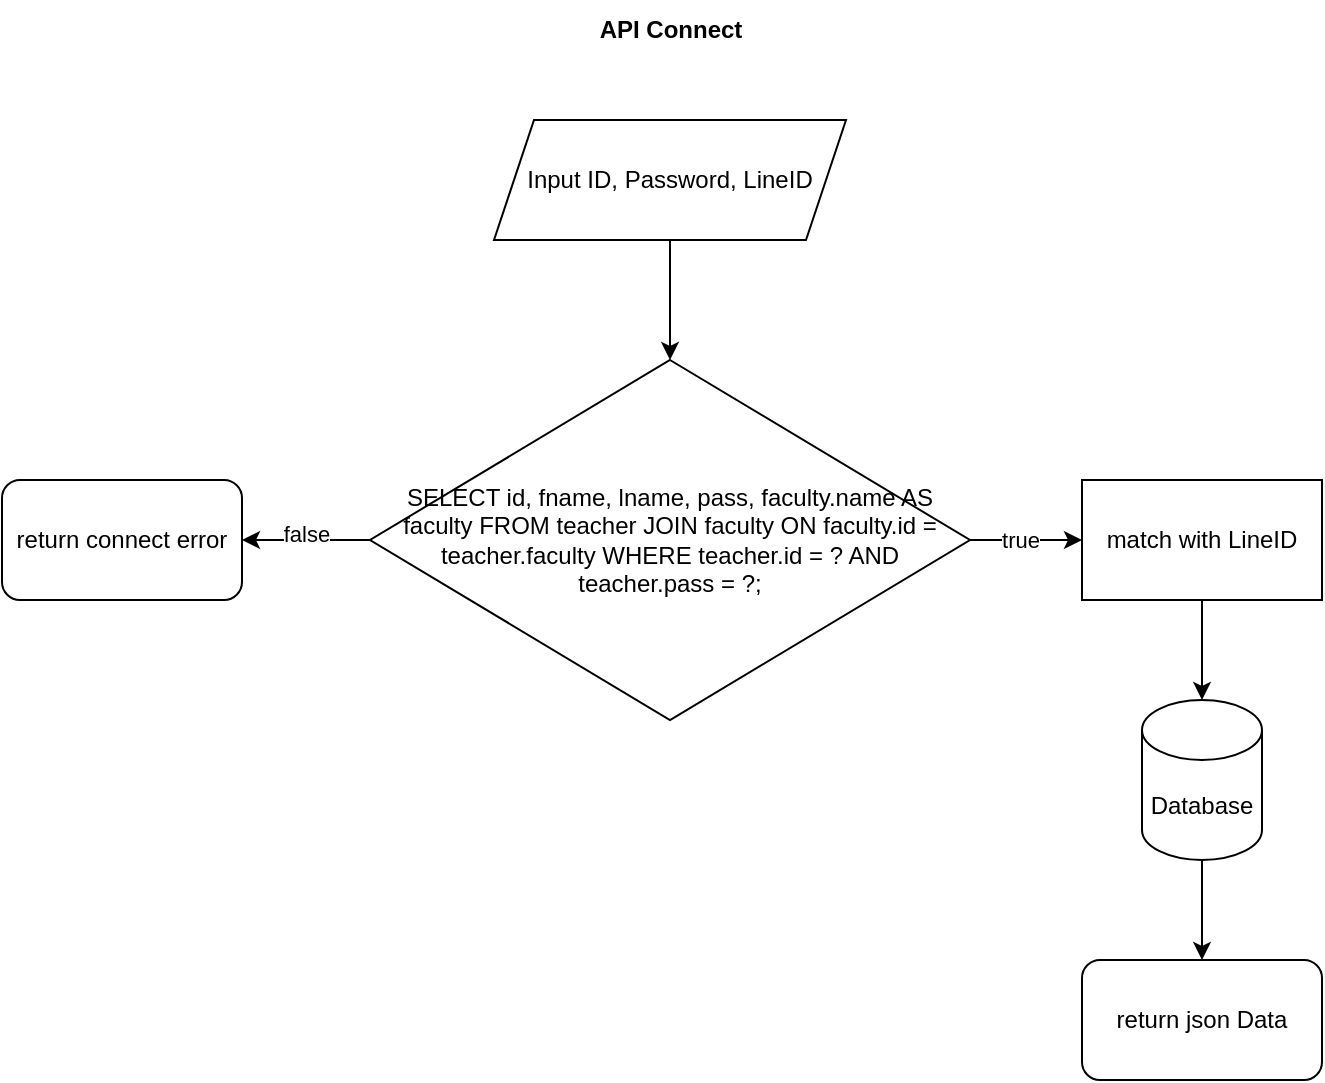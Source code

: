 <mxfile version="22.1.0" type="github" pages="7">
  <diagram id="C5RBs43oDa-KdzZeNtuy" name="Connect">
    <mxGraphModel dx="1389" dy="759" grid="1" gridSize="10" guides="1" tooltips="1" connect="1" arrows="1" fold="1" page="1" pageScale="1" pageWidth="827" pageHeight="1169" math="0" shadow="0">
      <root>
        <mxCell id="WIyWlLk6GJQsqaUBKTNV-0" />
        <mxCell id="WIyWlLk6GJQsqaUBKTNV-1" parent="WIyWlLk6GJQsqaUBKTNV-0" />
        <mxCell id="P8qQa0Uv3kvbBCocTu0W-0" value="API Connect" style="text;html=1;align=center;verticalAlign=middle;resizable=0;points=[];autosize=1;strokeColor=none;fillColor=none;fontStyle=1" vertex="1" parent="WIyWlLk6GJQsqaUBKTNV-1">
          <mxGeometry x="369" y="40" width="90" height="30" as="geometry" />
        </mxCell>
        <mxCell id="P8qQa0Uv3kvbBCocTu0W-5" style="edgeStyle=orthogonalEdgeStyle;rounded=0;orthogonalLoop=1;jettySize=auto;html=1;exitX=0.5;exitY=1;exitDx=0;exitDy=0;entryX=0.5;entryY=0;entryDx=0;entryDy=0;" edge="1" parent="WIyWlLk6GJQsqaUBKTNV-1" source="P8qQa0Uv3kvbBCocTu0W-1" target="P8qQa0Uv3kvbBCocTu0W-6">
          <mxGeometry relative="1" as="geometry">
            <mxPoint x="414" y="200" as="targetPoint" />
          </mxGeometry>
        </mxCell>
        <mxCell id="P8qQa0Uv3kvbBCocTu0W-1" value="Input ID, Password, LineID" style="shape=parallelogram;perimeter=parallelogramPerimeter;whiteSpace=wrap;html=1;fixedSize=1;" vertex="1" parent="WIyWlLk6GJQsqaUBKTNV-1">
          <mxGeometry x="326" y="100" width="176" height="60" as="geometry" />
        </mxCell>
        <mxCell id="P8qQa0Uv3kvbBCocTu0W-11" style="edgeStyle=orthogonalEdgeStyle;rounded=0;orthogonalLoop=1;jettySize=auto;html=1;exitX=0;exitY=0.5;exitDx=0;exitDy=0;entryX=1;entryY=0.5;entryDx=0;entryDy=0;" edge="1" parent="WIyWlLk6GJQsqaUBKTNV-1" source="P8qQa0Uv3kvbBCocTu0W-6" target="P8qQa0Uv3kvbBCocTu0W-9">
          <mxGeometry relative="1" as="geometry" />
        </mxCell>
        <mxCell id="P8qQa0Uv3kvbBCocTu0W-12" value="false" style="edgeLabel;html=1;align=center;verticalAlign=middle;resizable=0;points=[];" vertex="1" connectable="0" parent="P8qQa0Uv3kvbBCocTu0W-11">
          <mxGeometry x="0.006" y="-3" relative="1" as="geometry">
            <mxPoint as="offset" />
          </mxGeometry>
        </mxCell>
        <mxCell id="P8qQa0Uv3kvbBCocTu0W-14" style="edgeStyle=orthogonalEdgeStyle;rounded=0;orthogonalLoop=1;jettySize=auto;html=1;exitX=1;exitY=0.5;exitDx=0;exitDy=0;entryX=0;entryY=0.5;entryDx=0;entryDy=0;" edge="1" parent="WIyWlLk6GJQsqaUBKTNV-1" source="P8qQa0Uv3kvbBCocTu0W-6" target="P8qQa0Uv3kvbBCocTu0W-13">
          <mxGeometry relative="1" as="geometry" />
        </mxCell>
        <mxCell id="P8qQa0Uv3kvbBCocTu0W-16" value="true" style="edgeLabel;html=1;align=center;verticalAlign=middle;resizable=0;points=[];" vertex="1" connectable="0" parent="P8qQa0Uv3kvbBCocTu0W-14">
          <mxGeometry x="-0.102" relative="1" as="geometry">
            <mxPoint as="offset" />
          </mxGeometry>
        </mxCell>
        <mxCell id="P8qQa0Uv3kvbBCocTu0W-6" value="SELECT id, fname, lname, pass, faculty.name AS faculty FROM teacher JOIN faculty ON faculty.id = teacher.faculty WHERE teacher.id = ? AND teacher.pass = ?;" style="rhombus;whiteSpace=wrap;html=1;rounded=0;" vertex="1" parent="WIyWlLk6GJQsqaUBKTNV-1">
          <mxGeometry x="264" y="220" width="300" height="180" as="geometry" />
        </mxCell>
        <mxCell id="P8qQa0Uv3kvbBCocTu0W-9" value="return connect error" style="rounded=1;whiteSpace=wrap;html=1;" vertex="1" parent="WIyWlLk6GJQsqaUBKTNV-1">
          <mxGeometry x="80" y="280" width="120" height="60" as="geometry" />
        </mxCell>
        <mxCell id="P8qQa0Uv3kvbBCocTu0W-13" value="match with LineID" style="rounded=0;whiteSpace=wrap;html=1;" vertex="1" parent="WIyWlLk6GJQsqaUBKTNV-1">
          <mxGeometry x="620" y="280" width="120" height="60" as="geometry" />
        </mxCell>
        <mxCell id="P8qQa0Uv3kvbBCocTu0W-20" style="edgeStyle=orthogonalEdgeStyle;rounded=0;orthogonalLoop=1;jettySize=auto;html=1;exitX=0.5;exitY=1;exitDx=0;exitDy=0;exitPerimeter=0;" edge="1" parent="WIyWlLk6GJQsqaUBKTNV-1" source="P8qQa0Uv3kvbBCocTu0W-17">
          <mxGeometry relative="1" as="geometry">
            <mxPoint x="680" y="520" as="targetPoint" />
          </mxGeometry>
        </mxCell>
        <mxCell id="P8qQa0Uv3kvbBCocTu0W-17" value="Database" style="shape=cylinder3;whiteSpace=wrap;html=1;boundedLbl=1;backgroundOutline=1;size=15;" vertex="1" parent="WIyWlLk6GJQsqaUBKTNV-1">
          <mxGeometry x="650" y="390" width="60" height="80" as="geometry" />
        </mxCell>
        <mxCell id="P8qQa0Uv3kvbBCocTu0W-18" style="edgeStyle=orthogonalEdgeStyle;rounded=0;orthogonalLoop=1;jettySize=auto;html=1;exitX=0.5;exitY=1;exitDx=0;exitDy=0;entryX=0.5;entryY=0;entryDx=0;entryDy=0;entryPerimeter=0;" edge="1" parent="WIyWlLk6GJQsqaUBKTNV-1" source="P8qQa0Uv3kvbBCocTu0W-13" target="P8qQa0Uv3kvbBCocTu0W-17">
          <mxGeometry relative="1" as="geometry" />
        </mxCell>
        <mxCell id="P8qQa0Uv3kvbBCocTu0W-21" value="return json Data" style="rounded=1;whiteSpace=wrap;html=1;" vertex="1" parent="WIyWlLk6GJQsqaUBKTNV-1">
          <mxGeometry x="620" y="520" width="120" height="60" as="geometry" />
        </mxCell>
      </root>
    </mxGraphModel>
  </diagram>
  <diagram name="activitycreate" id="noKNOzsTB2kLLTK0Yrcv">
    <mxGraphModel dx="1042" dy="569" grid="1" gridSize="10" guides="1" tooltips="1" connect="1" arrows="1" fold="1" page="1" pageScale="1" pageWidth="827" pageHeight="1169" math="0" shadow="0">
      <root>
        <mxCell id="pPGvhPrSbodRZtTaoRT1-0" />
        <mxCell id="pPGvhPrSbodRZtTaoRT1-1" parent="pPGvhPrSbodRZtTaoRT1-0" />
        <mxCell id="pPGvhPrSbodRZtTaoRT1-2" value="API&amp;nbsp;activitycreate" style="text;html=1;align=center;verticalAlign=middle;resizable=0;points=[];autosize=1;strokeColor=none;fillColor=none;fontStyle=1" vertex="1" parent="pPGvhPrSbodRZtTaoRT1-1">
          <mxGeometry x="354" y="40" width="120" height="30" as="geometry" />
        </mxCell>
        <mxCell id="pPGvhPrSbodRZtTaoRT1-3" style="edgeStyle=orthogonalEdgeStyle;rounded=0;orthogonalLoop=1;jettySize=auto;html=1;exitX=0.5;exitY=1;exitDx=0;exitDy=0;entryX=0.5;entryY=0;entryDx=0;entryDy=0;" edge="1" parent="pPGvhPrSbodRZtTaoRT1-1" source="pPGvhPrSbodRZtTaoRT1-4" target="pPGvhPrSbodRZtTaoRT1-9">
          <mxGeometry relative="1" as="geometry">
            <mxPoint x="414" y="200" as="targetPoint" />
          </mxGeometry>
        </mxCell>
        <mxCell id="pPGvhPrSbodRZtTaoRT1-4" value="Input&amp;nbsp;creator,&amp;nbsp;name,&amp;nbsp;detail,&lt;br&gt;location,&amp;nbsp;eventDate,&amp;nbsp;timeStart&lt;br&gt;timeEnd,&amp;nbsp;hoursToReceive,&lt;br&gt;image,&amp;nbsp;max" style="shape=parallelogram;perimeter=parallelogramPerimeter;whiteSpace=wrap;html=1;fixedSize=1;" vertex="1" parent="pPGvhPrSbodRZtTaoRT1-1">
          <mxGeometry x="308" y="90" width="212" height="80" as="geometry" />
        </mxCell>
        <mxCell id="pPGvhPrSbodRZtTaoRT1-5" style="edgeStyle=orthogonalEdgeStyle;rounded=0;orthogonalLoop=1;jettySize=auto;html=1;exitX=0;exitY=0.5;exitDx=0;exitDy=0;entryX=1;entryY=0.5;entryDx=0;entryDy=0;" edge="1" parent="pPGvhPrSbodRZtTaoRT1-1" source="pPGvhPrSbodRZtTaoRT1-9" target="pPGvhPrSbodRZtTaoRT1-10">
          <mxGeometry relative="1" as="geometry" />
        </mxCell>
        <mxCell id="pPGvhPrSbodRZtTaoRT1-7" style="edgeStyle=orthogonalEdgeStyle;rounded=0;orthogonalLoop=1;jettySize=auto;html=1;exitX=1;exitY=0.5;exitDx=0;exitDy=0;entryX=0;entryY=0.5;entryDx=0;entryDy=0;" edge="1" parent="pPGvhPrSbodRZtTaoRT1-1" source="pPGvhPrSbodRZtTaoRT1-9" target="pPGvhPrSbodRZtTaoRT1-11">
          <mxGeometry relative="1" as="geometry" />
        </mxCell>
        <mxCell id="pPGvhPrSbodRZtTaoRT1-9" value="INSERT INTO activity (creator, name, detail, createdAt, location, eventDate, timeStart, timeEnd, hoursToReceive, image, max)&lt;br&gt;..." style="rhombus;whiteSpace=wrap;html=1;rounded=0;" vertex="1" parent="pPGvhPrSbodRZtTaoRT1-1">
          <mxGeometry x="264" y="220" width="300" height="180" as="geometry" />
        </mxCell>
        <mxCell id="pPGvhPrSbodRZtTaoRT1-10" value="return&amp;nbsp;activitycreate error" style="rounded=1;whiteSpace=wrap;html=1;" vertex="1" parent="pPGvhPrSbodRZtTaoRT1-1">
          <mxGeometry x="50" y="280" width="150" height="60" as="geometry" />
        </mxCell>
        <mxCell id="pPGvhPrSbodRZtTaoRT1-11" value="insert data" style="rounded=0;whiteSpace=wrap;html=1;" vertex="1" parent="pPGvhPrSbodRZtTaoRT1-1">
          <mxGeometry x="620" y="280" width="120" height="60" as="geometry" />
        </mxCell>
        <mxCell id="pPGvhPrSbodRZtTaoRT1-12" style="edgeStyle=orthogonalEdgeStyle;rounded=0;orthogonalLoop=1;jettySize=auto;html=1;exitX=0.5;exitY=1;exitDx=0;exitDy=0;exitPerimeter=0;" edge="1" parent="pPGvhPrSbodRZtTaoRT1-1" source="pPGvhPrSbodRZtTaoRT1-13">
          <mxGeometry relative="1" as="geometry">
            <mxPoint x="680" y="520" as="targetPoint" />
          </mxGeometry>
        </mxCell>
        <mxCell id="pPGvhPrSbodRZtTaoRT1-13" value="Database" style="shape=cylinder3;whiteSpace=wrap;html=1;boundedLbl=1;backgroundOutline=1;size=15;" vertex="1" parent="pPGvhPrSbodRZtTaoRT1-1">
          <mxGeometry x="650" y="390" width="60" height="80" as="geometry" />
        </mxCell>
        <mxCell id="pPGvhPrSbodRZtTaoRT1-14" style="edgeStyle=orthogonalEdgeStyle;rounded=0;orthogonalLoop=1;jettySize=auto;html=1;exitX=0.5;exitY=1;exitDx=0;exitDy=0;entryX=0.5;entryY=0;entryDx=0;entryDy=0;entryPerimeter=0;" edge="1" parent="pPGvhPrSbodRZtTaoRT1-1" source="pPGvhPrSbodRZtTaoRT1-11" target="pPGvhPrSbodRZtTaoRT1-13">
          <mxGeometry relative="1" as="geometry" />
        </mxCell>
        <mxCell id="pPGvhPrSbodRZtTaoRT1-15" value="return json Data" style="rounded=1;whiteSpace=wrap;html=1;" vertex="1" parent="pPGvhPrSbodRZtTaoRT1-1">
          <mxGeometry x="620" y="520" width="120" height="60" as="geometry" />
        </mxCell>
      </root>
    </mxGraphModel>
  </diagram>
  <diagram name="editactivity" id="8OjVZAZ7EGakzXK7KyAg">
    <mxGraphModel dx="1042" dy="569" grid="1" gridSize="10" guides="1" tooltips="1" connect="1" arrows="1" fold="1" page="1" pageScale="1" pageWidth="827" pageHeight="1169" math="0" shadow="0">
      <root>
        <mxCell id="q_G1XKNTFilfnhW2xef3-0" />
        <mxCell id="q_G1XKNTFilfnhW2xef3-1" parent="q_G1XKNTFilfnhW2xef3-0" />
        <mxCell id="q_G1XKNTFilfnhW2xef3-2" value="API&amp;nbsp;editactivity" style="text;html=1;align=center;verticalAlign=middle;resizable=0;points=[];autosize=1;strokeColor=none;fillColor=none;fontStyle=1" vertex="1" parent="q_G1XKNTFilfnhW2xef3-1">
          <mxGeometry x="359" y="40" width="110" height="30" as="geometry" />
        </mxCell>
        <mxCell id="q_G1XKNTFilfnhW2xef3-3" style="edgeStyle=orthogonalEdgeStyle;rounded=0;orthogonalLoop=1;jettySize=auto;html=1;exitX=0.5;exitY=1;exitDx=0;exitDy=0;entryX=0.5;entryY=0;entryDx=0;entryDy=0;" edge="1" parent="q_G1XKNTFilfnhW2xef3-1" source="q_G1XKNTFilfnhW2xef3-4" target="q_G1XKNTFilfnhW2xef3-7">
          <mxGeometry relative="1" as="geometry">
            <mxPoint x="414" y="200" as="targetPoint" />
          </mxGeometry>
        </mxCell>
        <mxCell id="q_G1XKNTFilfnhW2xef3-4" value="Input&amp;nbsp;creator,&amp;nbsp;name,&amp;nbsp;detail,&lt;br&gt;location,&amp;nbsp;eventDate,&amp;nbsp;timeStart&lt;br&gt;timeEnd,&amp;nbsp;hoursToReceive,&lt;br&gt;image,&amp;nbsp;max" style="shape=parallelogram;perimeter=parallelogramPerimeter;whiteSpace=wrap;html=1;fixedSize=1;" vertex="1" parent="q_G1XKNTFilfnhW2xef3-1">
          <mxGeometry x="308" y="90" width="212" height="80" as="geometry" />
        </mxCell>
        <mxCell id="q_G1XKNTFilfnhW2xef3-5" style="edgeStyle=orthogonalEdgeStyle;rounded=0;orthogonalLoop=1;jettySize=auto;html=1;exitX=0;exitY=0.5;exitDx=0;exitDy=0;entryX=1;entryY=0.5;entryDx=0;entryDy=0;" edge="1" parent="q_G1XKNTFilfnhW2xef3-1" source="q_G1XKNTFilfnhW2xef3-7" target="q_G1XKNTFilfnhW2xef3-8">
          <mxGeometry relative="1" as="geometry" />
        </mxCell>
        <mxCell id="q_G1XKNTFilfnhW2xef3-6" style="edgeStyle=orthogonalEdgeStyle;rounded=0;orthogonalLoop=1;jettySize=auto;html=1;exitX=1;exitY=0.5;exitDx=0;exitDy=0;entryX=0;entryY=0.5;entryDx=0;entryDy=0;" edge="1" parent="q_G1XKNTFilfnhW2xef3-1" source="q_G1XKNTFilfnhW2xef3-7" target="q_G1XKNTFilfnhW2xef3-9">
          <mxGeometry relative="1" as="geometry" />
        </mxCell>
        <mxCell id="q_G1XKNTFilfnhW2xef3-7" value="UPDATE activity SET name = ?, detail = ?,&lt;br&gt;location = ?, eventDate = ?, timeStart = ?,&lt;br&gt;timeEnd = ?, hoursToReceive = ?, image = ?,&lt;br&gt;max = ? WHERE activity.id = ?;" style="rhombus;whiteSpace=wrap;html=1;rounded=0;" vertex="1" parent="q_G1XKNTFilfnhW2xef3-1">
          <mxGeometry x="264" y="220" width="300" height="180" as="geometry" />
        </mxCell>
        <mxCell id="q_G1XKNTFilfnhW2xef3-8" value="return&amp;nbsp;editactivity&lt;span style=&quot;background-color: initial;&quot;&gt;&amp;nbsp;error&lt;/span&gt;" style="rounded=1;whiteSpace=wrap;html=1;" vertex="1" parent="q_G1XKNTFilfnhW2xef3-1">
          <mxGeometry x="50" y="280" width="150" height="60" as="geometry" />
        </mxCell>
        <mxCell id="q_G1XKNTFilfnhW2xef3-9" value="update data" style="rounded=0;whiteSpace=wrap;html=1;" vertex="1" parent="q_G1XKNTFilfnhW2xef3-1">
          <mxGeometry x="620" y="280" width="120" height="60" as="geometry" />
        </mxCell>
        <mxCell id="q_G1XKNTFilfnhW2xef3-10" style="edgeStyle=orthogonalEdgeStyle;rounded=0;orthogonalLoop=1;jettySize=auto;html=1;exitX=0.5;exitY=1;exitDx=0;exitDy=0;exitPerimeter=0;" edge="1" parent="q_G1XKNTFilfnhW2xef3-1" source="q_G1XKNTFilfnhW2xef3-11">
          <mxGeometry relative="1" as="geometry">
            <mxPoint x="680" y="520" as="targetPoint" />
          </mxGeometry>
        </mxCell>
        <mxCell id="q_G1XKNTFilfnhW2xef3-11" value="Database" style="shape=cylinder3;whiteSpace=wrap;html=1;boundedLbl=1;backgroundOutline=1;size=15;" vertex="1" parent="q_G1XKNTFilfnhW2xef3-1">
          <mxGeometry x="650" y="390" width="60" height="80" as="geometry" />
        </mxCell>
        <mxCell id="q_G1XKNTFilfnhW2xef3-12" style="edgeStyle=orthogonalEdgeStyle;rounded=0;orthogonalLoop=1;jettySize=auto;html=1;exitX=0.5;exitY=1;exitDx=0;exitDy=0;entryX=0.5;entryY=0;entryDx=0;entryDy=0;entryPerimeter=0;" edge="1" parent="q_G1XKNTFilfnhW2xef3-1" source="q_G1XKNTFilfnhW2xef3-9" target="q_G1XKNTFilfnhW2xef3-11">
          <mxGeometry relative="1" as="geometry" />
        </mxCell>
        <mxCell id="q_G1XKNTFilfnhW2xef3-13" value="return json Data" style="rounded=1;whiteSpace=wrap;html=1;" vertex="1" parent="q_G1XKNTFilfnhW2xef3-1">
          <mxGeometry x="620" y="520" width="120" height="60" as="geometry" />
        </mxCell>
      </root>
    </mxGraphModel>
  </diagram>
  <diagram name="activityenroll" id="P22nWornFUJLy5V9tSDK">
    <mxGraphModel dx="1042" dy="569" grid="1" gridSize="10" guides="1" tooltips="1" connect="1" arrows="1" fold="1" page="1" pageScale="1" pageWidth="827" pageHeight="1169" math="0" shadow="0">
      <root>
        <mxCell id="8Sw7eYRt3aTJYAImhufs-0" />
        <mxCell id="8Sw7eYRt3aTJYAImhufs-1" parent="8Sw7eYRt3aTJYAImhufs-0" />
        <mxCell id="8Sw7eYRt3aTJYAImhufs-2" value="API&amp;nbsp;activityenroll" style="text;html=1;align=center;verticalAlign=middle;resizable=0;points=[];autosize=1;strokeColor=none;fillColor=none;fontStyle=1" vertex="1" parent="8Sw7eYRt3aTJYAImhufs-1">
          <mxGeometry x="354" y="40" width="120" height="30" as="geometry" />
        </mxCell>
        <mxCell id="8Sw7eYRt3aTJYAImhufs-3" style="edgeStyle=orthogonalEdgeStyle;rounded=0;orthogonalLoop=1;jettySize=auto;html=1;exitX=0.5;exitY=1;exitDx=0;exitDy=0;entryX=0.5;entryY=0;entryDx=0;entryDy=0;" edge="1" parent="8Sw7eYRt3aTJYAImhufs-1" source="8Sw7eYRt3aTJYAImhufs-4" target="8Sw7eYRt3aTJYAImhufs-7">
          <mxGeometry relative="1" as="geometry">
            <mxPoint x="414" y="200" as="targetPoint" />
          </mxGeometry>
        </mxCell>
        <mxCell id="8Sw7eYRt3aTJYAImhufs-4" value="Input&amp;nbsp;activityID,&amp;nbsp;studentID" style="shape=parallelogram;perimeter=parallelogramPerimeter;whiteSpace=wrap;html=1;fixedSize=1;" vertex="1" parent="8Sw7eYRt3aTJYAImhufs-1">
          <mxGeometry x="308" y="90" width="212" height="80" as="geometry" />
        </mxCell>
        <mxCell id="8Sw7eYRt3aTJYAImhufs-5" style="edgeStyle=orthogonalEdgeStyle;rounded=0;orthogonalLoop=1;jettySize=auto;html=1;exitX=0;exitY=0.5;exitDx=0;exitDy=0;entryX=1;entryY=0.5;entryDx=0;entryDy=0;" edge="1" parent="8Sw7eYRt3aTJYAImhufs-1" source="8Sw7eYRt3aTJYAImhufs-7" target="8Sw7eYRt3aTJYAImhufs-8">
          <mxGeometry relative="1" as="geometry" />
        </mxCell>
        <mxCell id="8Sw7eYRt3aTJYAImhufs-6" style="edgeStyle=orthogonalEdgeStyle;rounded=0;orthogonalLoop=1;jettySize=auto;html=1;exitX=1;exitY=0.5;exitDx=0;exitDy=0;entryX=0;entryY=0.5;entryDx=0;entryDy=0;" edge="1" parent="8Sw7eYRt3aTJYAImhufs-1" source="8Sw7eYRt3aTJYAImhufs-7" target="8Sw7eYRt3aTJYAImhufs-9">
          <mxGeometry relative="1" as="geometry" />
        </mxCell>
        <mxCell id="8Sw7eYRt3aTJYAImhufs-7" value="INSERT INTO activity_status (activityID, studentID, status, timeEnroll, timeJoin) VALUES (?, ?, 0, current_timestamp(), NULL);" style="rhombus;whiteSpace=wrap;html=1;rounded=0;" vertex="1" parent="8Sw7eYRt3aTJYAImhufs-1">
          <mxGeometry x="264" y="220" width="300" height="180" as="geometry" />
        </mxCell>
        <mxCell id="8Sw7eYRt3aTJYAImhufs-8" value="return&amp;nbsp;activityenroll&lt;span style=&quot;background-color: initial;&quot;&gt;&amp;nbsp;error&lt;/span&gt;" style="rounded=1;whiteSpace=wrap;html=1;" vertex="1" parent="8Sw7eYRt3aTJYAImhufs-1">
          <mxGeometry x="50" y="280" width="150" height="60" as="geometry" />
        </mxCell>
        <mxCell id="8Sw7eYRt3aTJYAImhufs-9" value="insert data" style="rounded=0;whiteSpace=wrap;html=1;" vertex="1" parent="8Sw7eYRt3aTJYAImhufs-1">
          <mxGeometry x="620" y="280" width="120" height="60" as="geometry" />
        </mxCell>
        <mxCell id="8Sw7eYRt3aTJYAImhufs-10" style="edgeStyle=orthogonalEdgeStyle;rounded=0;orthogonalLoop=1;jettySize=auto;html=1;exitX=0.5;exitY=1;exitDx=0;exitDy=0;exitPerimeter=0;" edge="1" parent="8Sw7eYRt3aTJYAImhufs-1" source="8Sw7eYRt3aTJYAImhufs-11">
          <mxGeometry relative="1" as="geometry">
            <mxPoint x="680" y="520" as="targetPoint" />
          </mxGeometry>
        </mxCell>
        <mxCell id="8Sw7eYRt3aTJYAImhufs-11" value="Database" style="shape=cylinder3;whiteSpace=wrap;html=1;boundedLbl=1;backgroundOutline=1;size=15;" vertex="1" parent="8Sw7eYRt3aTJYAImhufs-1">
          <mxGeometry x="650" y="390" width="60" height="80" as="geometry" />
        </mxCell>
        <mxCell id="8Sw7eYRt3aTJYAImhufs-12" style="edgeStyle=orthogonalEdgeStyle;rounded=0;orthogonalLoop=1;jettySize=auto;html=1;exitX=0.5;exitY=1;exitDx=0;exitDy=0;entryX=0.5;entryY=0;entryDx=0;entryDy=0;entryPerimeter=0;" edge="1" parent="8Sw7eYRt3aTJYAImhufs-1" source="8Sw7eYRt3aTJYAImhufs-9" target="8Sw7eYRt3aTJYAImhufs-11">
          <mxGeometry relative="1" as="geometry" />
        </mxCell>
        <mxCell id="8Sw7eYRt3aTJYAImhufs-13" value="return json Data" style="rounded=1;whiteSpace=wrap;html=1;" vertex="1" parent="8Sw7eYRt3aTJYAImhufs-1">
          <mxGeometry x="620" y="520" width="120" height="60" as="geometry" />
        </mxCell>
      </root>
    </mxGraphModel>
  </diagram>
  <diagram name="countenroll" id="Nq4j3lCnZlYkHM9SlPMK">
    <mxGraphModel dx="1042" dy="569" grid="1" gridSize="10" guides="1" tooltips="1" connect="1" arrows="1" fold="1" page="1" pageScale="1" pageWidth="827" pageHeight="1169" math="0" shadow="0">
      <root>
        <mxCell id="gvlNvt-5lwe9j_lHiny8-0" />
        <mxCell id="gvlNvt-5lwe9j_lHiny8-1" parent="gvlNvt-5lwe9j_lHiny8-0" />
        <mxCell id="gvlNvt-5lwe9j_lHiny8-2" value="API&amp;nbsp;countenroll/:activityID" style="text;html=1;align=center;verticalAlign=middle;resizable=0;points=[];autosize=1;strokeColor=none;fillColor=none;fontStyle=1" vertex="1" parent="gvlNvt-5lwe9j_lHiny8-1">
          <mxGeometry x="329" y="40" width="170" height="30" as="geometry" />
        </mxCell>
        <mxCell id="gvlNvt-5lwe9j_lHiny8-3" style="edgeStyle=orthogonalEdgeStyle;rounded=0;orthogonalLoop=1;jettySize=auto;html=1;exitX=0.5;exitY=1;exitDx=0;exitDy=0;entryX=0.5;entryY=0;entryDx=0;entryDy=0;" edge="1" parent="gvlNvt-5lwe9j_lHiny8-1" source="gvlNvt-5lwe9j_lHiny8-4" target="gvlNvt-5lwe9j_lHiny8-7">
          <mxGeometry relative="1" as="geometry">
            <mxPoint x="414" y="200" as="targetPoint" />
          </mxGeometry>
        </mxCell>
        <mxCell id="gvlNvt-5lwe9j_lHiny8-4" value="Input&amp;nbsp;activityID" style="shape=parallelogram;perimeter=parallelogramPerimeter;whiteSpace=wrap;html=1;fixedSize=1;" vertex="1" parent="gvlNvt-5lwe9j_lHiny8-1">
          <mxGeometry x="308" y="90" width="212" height="80" as="geometry" />
        </mxCell>
        <mxCell id="gvlNvt-5lwe9j_lHiny8-7" value="SELECT COUNT(*) FROM activity_status&lt;br&gt;WHERE activityID = ?;" style="rhombus;whiteSpace=wrap;html=1;rounded=0;" vertex="1" parent="gvlNvt-5lwe9j_lHiny8-1">
          <mxGeometry x="264" y="220" width="300" height="180" as="geometry" />
        </mxCell>
        <mxCell id="gvlNvt-5lwe9j_lHiny8-10" style="edgeStyle=orthogonalEdgeStyle;rounded=0;orthogonalLoop=1;jettySize=auto;html=1;exitX=0.5;exitY=1;exitDx=0;exitDy=0;exitPerimeter=0;" edge="1" parent="gvlNvt-5lwe9j_lHiny8-1">
          <mxGeometry relative="1" as="geometry">
            <mxPoint x="414" y="400" as="sourcePoint" />
            <mxPoint x="414" y="450" as="targetPoint" />
          </mxGeometry>
        </mxCell>
        <mxCell id="gvlNvt-5lwe9j_lHiny8-13" value="return json Data" style="rounded=1;whiteSpace=wrap;html=1;" vertex="1" parent="gvlNvt-5lwe9j_lHiny8-1">
          <mxGeometry x="354" y="450" width="120" height="60" as="geometry" />
        </mxCell>
      </root>
    </mxGraphModel>
  </diagram>
  <diagram name="setactivitystatustrue" id="bG88LVRXIHnJMWGnyDWD">
    <mxGraphModel dx="1042" dy="569" grid="1" gridSize="10" guides="1" tooltips="1" connect="1" arrows="1" fold="1" page="1" pageScale="1" pageWidth="827" pageHeight="1169" math="0" shadow="0">
      <root>
        <mxCell id="HqcuaBWNzv8GcAHer3FL-0" />
        <mxCell id="HqcuaBWNzv8GcAHer3FL-1" parent="HqcuaBWNzv8GcAHer3FL-0" />
        <mxCell id="HqcuaBWNzv8GcAHer3FL-2" value="API&amp;nbsp;setactivitystatustrue" style="text;html=1;align=center;verticalAlign=middle;resizable=0;points=[];autosize=1;strokeColor=none;fillColor=none;fontStyle=1" vertex="1" parent="HqcuaBWNzv8GcAHer3FL-1">
          <mxGeometry x="334" y="40" width="160" height="30" as="geometry" />
        </mxCell>
        <mxCell id="HqcuaBWNzv8GcAHer3FL-3" style="edgeStyle=orthogonalEdgeStyle;rounded=0;orthogonalLoop=1;jettySize=auto;html=1;exitX=0.5;exitY=1;exitDx=0;exitDy=0;entryX=0.5;entryY=0;entryDx=0;entryDy=0;" edge="1" parent="HqcuaBWNzv8GcAHer3FL-1" source="HqcuaBWNzv8GcAHer3FL-4" target="HqcuaBWNzv8GcAHer3FL-7">
          <mxGeometry relative="1" as="geometry">
            <mxPoint x="414" y="200" as="targetPoint" />
          </mxGeometry>
        </mxCell>
        <mxCell id="HqcuaBWNzv8GcAHer3FL-4" value="Input&amp;nbsp;activityID,&amp;nbsp;studentID" style="shape=parallelogram;perimeter=parallelogramPerimeter;whiteSpace=wrap;html=1;fixedSize=1;" vertex="1" parent="HqcuaBWNzv8GcAHer3FL-1">
          <mxGeometry x="308" y="90" width="212" height="80" as="geometry" />
        </mxCell>
        <mxCell id="HqcuaBWNzv8GcAHer3FL-5" style="edgeStyle=orthogonalEdgeStyle;rounded=0;orthogonalLoop=1;jettySize=auto;html=1;exitX=0;exitY=0.5;exitDx=0;exitDy=0;entryX=1;entryY=0.5;entryDx=0;entryDy=0;" edge="1" parent="HqcuaBWNzv8GcAHer3FL-1" source="HqcuaBWNzv8GcAHer3FL-7" target="HqcuaBWNzv8GcAHer3FL-8">
          <mxGeometry relative="1" as="geometry" />
        </mxCell>
        <mxCell id="HqcuaBWNzv8GcAHer3FL-6" style="edgeStyle=orthogonalEdgeStyle;rounded=0;orthogonalLoop=1;jettySize=auto;html=1;exitX=1;exitY=0.5;exitDx=0;exitDy=0;entryX=0;entryY=0.5;entryDx=0;entryDy=0;" edge="1" parent="HqcuaBWNzv8GcAHer3FL-1" source="HqcuaBWNzv8GcAHer3FL-7" target="HqcuaBWNzv8GcAHer3FL-9">
          <mxGeometry relative="1" as="geometry" />
        </mxCell>
        <mxCell id="HqcuaBWNzv8GcAHer3FL-7" value="UPDATE activity_status SET status = 1,&lt;br&gt;timeJoin = current_timestamp()&lt;br&gt;WHERE activityID = ? AND studentID = ?;" style="rhombus;whiteSpace=wrap;html=1;rounded=0;" vertex="1" parent="HqcuaBWNzv8GcAHer3FL-1">
          <mxGeometry x="264" y="220" width="300" height="180" as="geometry" />
        </mxCell>
        <mxCell id="HqcuaBWNzv8GcAHer3FL-8" value="return&amp;nbsp;setactivitystatustrue&lt;span style=&quot;background-color: initial;&quot;&gt;&amp;nbsp;error&lt;/span&gt;" style="rounded=1;whiteSpace=wrap;html=1;" vertex="1" parent="HqcuaBWNzv8GcAHer3FL-1">
          <mxGeometry x="20" y="280" width="180" height="60" as="geometry" />
        </mxCell>
        <mxCell id="HqcuaBWNzv8GcAHer3FL-9" value="update data" style="rounded=0;whiteSpace=wrap;html=1;" vertex="1" parent="HqcuaBWNzv8GcAHer3FL-1">
          <mxGeometry x="620" y="280" width="120" height="60" as="geometry" />
        </mxCell>
        <mxCell id="HqcuaBWNzv8GcAHer3FL-10" style="edgeStyle=orthogonalEdgeStyle;rounded=0;orthogonalLoop=1;jettySize=auto;html=1;exitX=0.5;exitY=1;exitDx=0;exitDy=0;exitPerimeter=0;" edge="1" parent="HqcuaBWNzv8GcAHer3FL-1" source="HqcuaBWNzv8GcAHer3FL-11">
          <mxGeometry relative="1" as="geometry">
            <mxPoint x="680" y="520" as="targetPoint" />
          </mxGeometry>
        </mxCell>
        <mxCell id="HqcuaBWNzv8GcAHer3FL-11" value="Database" style="shape=cylinder3;whiteSpace=wrap;html=1;boundedLbl=1;backgroundOutline=1;size=15;" vertex="1" parent="HqcuaBWNzv8GcAHer3FL-1">
          <mxGeometry x="650" y="390" width="60" height="80" as="geometry" />
        </mxCell>
        <mxCell id="HqcuaBWNzv8GcAHer3FL-12" style="edgeStyle=orthogonalEdgeStyle;rounded=0;orthogonalLoop=1;jettySize=auto;html=1;exitX=0.5;exitY=1;exitDx=0;exitDy=0;entryX=0.5;entryY=0;entryDx=0;entryDy=0;entryPerimeter=0;" edge="1" parent="HqcuaBWNzv8GcAHer3FL-1" source="HqcuaBWNzv8GcAHer3FL-9" target="HqcuaBWNzv8GcAHer3FL-11">
          <mxGeometry relative="1" as="geometry" />
        </mxCell>
        <mxCell id="HqcuaBWNzv8GcAHer3FL-13" value="return json Data" style="rounded=1;whiteSpace=wrap;html=1;" vertex="1" parent="HqcuaBWNzv8GcAHer3FL-1">
          <mxGeometry x="620" y="520" width="120" height="60" as="geometry" />
        </mxCell>
      </root>
    </mxGraphModel>
  </diagram>
  <diagram name="Copy of Copy of Copy of Copy of Copy of Page-1" id="Aa50EHe-e0c-uTQnyC3m">
    <mxGraphModel dx="1042" dy="569" grid="1" gridSize="10" guides="1" tooltips="1" connect="1" arrows="1" fold="1" page="1" pageScale="1" pageWidth="827" pageHeight="1169" math="0" shadow="0">
      <root>
        <mxCell id="SKG12deR_Mjv8wVnENR_-0" />
        <mxCell id="SKG12deR_Mjv8wVnENR_-1" parent="SKG12deR_Mjv8wVnENR_-0" />
        <mxCell id="SKG12deR_Mjv8wVnENR_-2" value="API&amp;nbsp;countenroll/:activityID" style="text;html=1;align=center;verticalAlign=middle;resizable=0;points=[];autosize=1;strokeColor=none;fillColor=none;fontStyle=1" vertex="1" parent="SKG12deR_Mjv8wVnENR_-1">
          <mxGeometry x="329" y="40" width="170" height="30" as="geometry" />
        </mxCell>
        <mxCell id="SKG12deR_Mjv8wVnENR_-3" style="edgeStyle=orthogonalEdgeStyle;rounded=0;orthogonalLoop=1;jettySize=auto;html=1;exitX=0.5;exitY=1;exitDx=0;exitDy=0;entryX=0.5;entryY=0;entryDx=0;entryDy=0;" edge="1" parent="SKG12deR_Mjv8wVnENR_-1" source="SKG12deR_Mjv8wVnENR_-4" target="SKG12deR_Mjv8wVnENR_-5">
          <mxGeometry relative="1" as="geometry">
            <mxPoint x="414" y="200" as="targetPoint" />
          </mxGeometry>
        </mxCell>
        <mxCell id="SKG12deR_Mjv8wVnENR_-4" value="Input&amp;nbsp;activityID" style="shape=parallelogram;perimeter=parallelogramPerimeter;whiteSpace=wrap;html=1;fixedSize=1;" vertex="1" parent="SKG12deR_Mjv8wVnENR_-1">
          <mxGeometry x="308" y="90" width="212" height="80" as="geometry" />
        </mxCell>
        <mxCell id="SKG12deR_Mjv8wVnENR_-5" value="SELECT COUNT(*) FROM activity_status&lt;br&gt;WHERE activityID = ?;" style="rhombus;whiteSpace=wrap;html=1;rounded=0;" vertex="1" parent="SKG12deR_Mjv8wVnENR_-1">
          <mxGeometry x="264" y="220" width="300" height="180" as="geometry" />
        </mxCell>
        <mxCell id="SKG12deR_Mjv8wVnENR_-6" style="edgeStyle=orthogonalEdgeStyle;rounded=0;orthogonalLoop=1;jettySize=auto;html=1;exitX=0.5;exitY=1;exitDx=0;exitDy=0;exitPerimeter=0;" edge="1" parent="SKG12deR_Mjv8wVnENR_-1">
          <mxGeometry relative="1" as="geometry">
            <mxPoint x="414" y="400" as="sourcePoint" />
            <mxPoint x="414" y="450" as="targetPoint" />
          </mxGeometry>
        </mxCell>
        <mxCell id="SKG12deR_Mjv8wVnENR_-7" value="return json Data" style="rounded=1;whiteSpace=wrap;html=1;" vertex="1" parent="SKG12deR_Mjv8wVnENR_-1">
          <mxGeometry x="354" y="450" width="120" height="60" as="geometry" />
        </mxCell>
      </root>
    </mxGraphModel>
  </diagram>
</mxfile>
